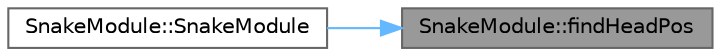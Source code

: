 digraph "SnakeModule::findHeadPos"
{
 // LATEX_PDF_SIZE
  bgcolor="transparent";
  edge [fontname=Helvetica,fontsize=10,labelfontname=Helvetica,labelfontsize=10];
  node [fontname=Helvetica,fontsize=10,shape=box,height=0.2,width=0.4];
  rankdir="RL";
  Node1 [label="SnakeModule::findHeadPos",height=0.2,width=0.4,color="gray40", fillcolor="grey60", style="filled", fontcolor="black",tooltip=" "];
  Node1 -> Node2 [dir="back",color="steelblue1",style="solid"];
  Node2 [label="SnakeModule::SnakeModule",height=0.2,width=0.4,color="grey40", fillcolor="white", style="filled",URL="$classSnakeModule.html#a3f4eb48d1a95f5acf61ac715376b8c1c",tooltip=" "];
}
